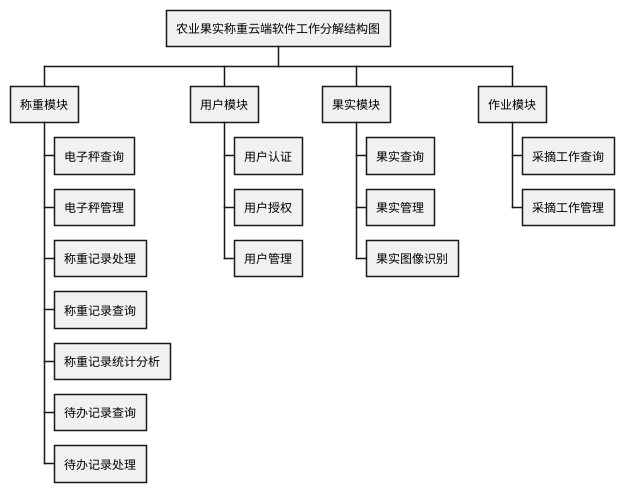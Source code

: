 @startwbs
* 农业果实称重云端软件工作分解结构图

** 称重模块
*** 电子秤查询
*** 电子秤管理
*** 称重记录处理
*** 称重记录查询
*** 称重记录统计分析
*** 待办记录查询
*** 待办记录处理

** 用户模块
*** 用户认证
*** 用户授权
*** 用户管理

** 果实模块
*** 果实查询
*** 果实管理
*** 果实图像识别

** 作业模块
*** 采摘工作查询
*** 采摘工作管理


@endwbs
